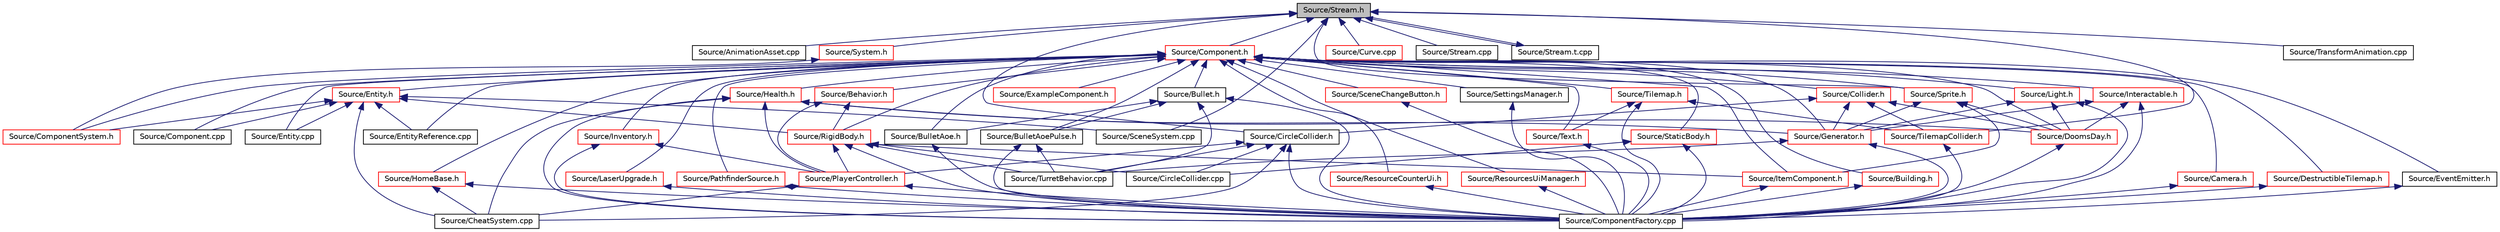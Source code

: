 digraph "Source/Stream.h"
{
 // LATEX_PDF_SIZE
  edge [fontname="Helvetica",fontsize="10",labelfontname="Helvetica",labelfontsize="10"];
  node [fontname="Helvetica",fontsize="10",shape=record];
  Node1 [label="Source/Stream.h",height=0.2,width=0.4,color="black", fillcolor="grey75", style="filled", fontcolor="black",tooltip="JSON File reading/writing."];
  Node1 -> Node2 [dir="back",color="midnightblue",fontsize="10",style="solid",fontname="Helvetica"];
  Node2 [label="Source/AnimationAsset.cpp",height=0.2,width=0.4,color="black", fillcolor="white", style="filled",URL="$dc/d5d/AnimationAsset_8cpp.html",tooltip="Asset that contains information about a spritesheet animation."];
  Node1 -> Node3 [dir="back",color="midnightblue",fontsize="10",style="solid",fontname="Helvetica"];
  Node3 [label="Source/CircleCollider.h",height=0.2,width=0.4,color="black", fillcolor="white", style="filled",URL="$dc/d8f/CircleCollider_8h.html",tooltip="Circle-shaped collider."];
  Node3 -> Node4 [dir="back",color="midnightblue",fontsize="10",style="solid",fontname="Helvetica"];
  Node4 [label="Source/CheatSystem.cpp",height=0.2,width=0.4,color="black", fillcolor="white", style="filled",URL="$da/d87/CheatSystem_8cpp.html",tooltip="CheatSystem Class definition."];
  Node3 -> Node5 [dir="back",color="midnightblue",fontsize="10",style="solid",fontname="Helvetica"];
  Node5 [label="Source/CircleCollider.cpp",height=0.2,width=0.4,color="black", fillcolor="white", style="filled",URL="$db/db5/CircleCollider_8cpp.html",tooltip="Circle-shaped collider."];
  Node3 -> Node6 [dir="back",color="midnightblue",fontsize="10",style="solid",fontname="Helvetica"];
  Node6 [label="Source/ComponentFactory.cpp",height=0.2,width=0.4,color="black", fillcolor="white", style="filled",URL="$dc/def/ComponentFactory_8cpp.html",tooltip="Definitions for the component factory class."];
  Node3 -> Node7 [dir="back",color="midnightblue",fontsize="10",style="solid",fontname="Helvetica"];
  Node7 [label="Source/PlayerController.h",height=0.2,width=0.4,color="red", fillcolor="white", style="filled",URL="$db/db4/PlayerController_8h.html",tooltip="PlayerController Behaviour Class."];
  Node7 -> Node4 [dir="back",color="midnightblue",fontsize="10",style="solid",fontname="Helvetica"];
  Node7 -> Node6 [dir="back",color="midnightblue",fontsize="10",style="solid",fontname="Helvetica"];
  Node3 -> Node11 [dir="back",color="midnightblue",fontsize="10",style="solid",fontname="Helvetica"];
  Node11 [label="Source/TurretBehavior.cpp",height=0.2,width=0.4,color="black", fillcolor="white", style="filled",URL="$dc/d0a/TurretBehavior_8cpp.html",tooltip="Behavior Compenent for Basic Turret"];
  Node1 -> Node12 [dir="back",color="midnightblue",fontsize="10",style="solid",fontname="Helvetica"];
  Node12 [label="Source/Component.h",height=0.2,width=0.4,color="red", fillcolor="white", style="filled",URL="$d0/da1/Component_8h.html",tooltip="Virtual component header."];
  Node12 -> Node13 [dir="back",color="midnightblue",fontsize="10",style="solid",fontname="Helvetica"];
  Node13 [label="Source/Behavior.h",height=0.2,width=0.4,color="red", fillcolor="white", style="filled",URL="$d8/dd5/Behavior_8h.html",tooltip="Virtual behavior component header."];
  Node13 -> Node7 [dir="back",color="midnightblue",fontsize="10",style="solid",fontname="Helvetica"];
  Node13 -> Node67 [dir="back",color="midnightblue",fontsize="10",style="solid",fontname="Helvetica"];
  Node67 [label="Source/RigidBody.h",height=0.2,width=0.4,color="red", fillcolor="white", style="filled",URL="$dc/da0/RigidBody_8h_source.html",tooltip=" "];
  Node67 -> Node5 [dir="back",color="midnightblue",fontsize="10",style="solid",fontname="Helvetica"];
  Node67 -> Node6 [dir="back",color="midnightblue",fontsize="10",style="solid",fontname="Helvetica"];
  Node67 -> Node31 [dir="back",color="midnightblue",fontsize="10",style="solid",fontname="Helvetica"];
  Node31 [label="Source/ItemComponent.h",height=0.2,width=0.4,color="red", fillcolor="white", style="filled",URL="$d0/d5d/ItemComponent_8h.html",tooltip="Item in the world that can be picked up."];
  Node31 -> Node6 [dir="back",color="midnightblue",fontsize="10",style="solid",fontname="Helvetica"];
  Node67 -> Node7 [dir="back",color="midnightblue",fontsize="10",style="solid",fontname="Helvetica"];
  Node67 -> Node11 [dir="back",color="midnightblue",fontsize="10",style="solid",fontname="Helvetica"];
  Node12 -> Node85 [dir="back",color="midnightblue",fontsize="10",style="solid",fontname="Helvetica"];
  Node85 [label="Source/Building.h",height=0.2,width=0.4,color="red", fillcolor="white", style="filled",URL="$d8/dac/Building_8h.html",tooltip="Building Component Class."];
  Node85 -> Node6 [dir="back",color="midnightblue",fontsize="10",style="solid",fontname="Helvetica"];
  Node12 -> Node86 [dir="back",color="midnightblue",fontsize="10",style="solid",fontname="Helvetica"];
  Node86 [label="Source/Bullet.h",height=0.2,width=0.4,color="black", fillcolor="white", style="filled",URL="$d4/d9a/Bullet_8h_source.html",tooltip=" "];
  Node86 -> Node87 [dir="back",color="midnightblue",fontsize="10",style="solid",fontname="Helvetica"];
  Node87 [label="Source/BulletAoe.h",height=0.2,width=0.4,color="black", fillcolor="white", style="filled",URL="$db/d2f/BulletAoe_8h_source.html",tooltip=" "];
  Node87 -> Node6 [dir="back",color="midnightblue",fontsize="10",style="solid",fontname="Helvetica"];
  Node86 -> Node88 [dir="back",color="midnightblue",fontsize="10",style="solid",fontname="Helvetica"];
  Node88 [label="Source/BulletAoePulse.h",height=0.2,width=0.4,color="black", fillcolor="white", style="filled",URL="$d2/d2a/BulletAoePulse_8h_source.html",tooltip=" "];
  Node88 -> Node6 [dir="back",color="midnightblue",fontsize="10",style="solid",fontname="Helvetica"];
  Node88 -> Node11 [dir="back",color="midnightblue",fontsize="10",style="solid",fontname="Helvetica"];
  Node86 -> Node6 [dir="back",color="midnightblue",fontsize="10",style="solid",fontname="Helvetica"];
  Node86 -> Node11 [dir="back",color="midnightblue",fontsize="10",style="solid",fontname="Helvetica"];
  Node12 -> Node87 [dir="back",color="midnightblue",fontsize="10",style="solid",fontname="Helvetica"];
  Node12 -> Node88 [dir="back",color="midnightblue",fontsize="10",style="solid",fontname="Helvetica"];
  Node12 -> Node89 [dir="back",color="midnightblue",fontsize="10",style="solid",fontname="Helvetica"];
  Node89 [label="Source/Camera.h",height=0.2,width=0.4,color="red", fillcolor="white", style="filled",URL="$dd/de4/Camera_8h.html",tooltip="Camera component for rendering."];
  Node89 -> Node6 [dir="back",color="midnightblue",fontsize="10",style="solid",fontname="Helvetica"];
  Node12 -> Node101 [dir="back",color="midnightblue",fontsize="10",style="solid",fontname="Helvetica"];
  Node101 [label="Source/Collider.h",height=0.2,width=0.4,color="red", fillcolor="white", style="filled",URL="$de/d94/Collider_8h.html",tooltip="Base component for detecting collisions."];
  Node101 -> Node3 [dir="back",color="midnightblue",fontsize="10",style="solid",fontname="Helvetica"];
  Node101 -> Node25 [dir="back",color="midnightblue",fontsize="10",style="solid",fontname="Helvetica"];
  Node25 [label="Source/DoomsDay.h",height=0.2,width=0.4,color="red", fillcolor="white", style="filled",URL="$de/d36/DoomsDay_8h_source.html",tooltip=" "];
  Node25 -> Node6 [dir="back",color="midnightblue",fontsize="10",style="solid",fontname="Helvetica"];
  Node101 -> Node27 [dir="back",color="midnightblue",fontsize="10",style="solid",fontname="Helvetica"];
  Node27 [label="Source/Generator.h",height=0.2,width=0.4,color="red", fillcolor="white", style="filled",URL="$d9/d12/Generator_8h_source.html",tooltip=" "];
  Node27 -> Node6 [dir="back",color="midnightblue",fontsize="10",style="solid",fontname="Helvetica"];
  Node27 -> Node11 [dir="back",color="midnightblue",fontsize="10",style="solid",fontname="Helvetica"];
  Node101 -> Node102 [dir="back",color="midnightblue",fontsize="10",style="solid",fontname="Helvetica"];
  Node102 [label="Source/TilemapCollider.h",height=0.2,width=0.4,color="red", fillcolor="white", style="filled",URL="$d8/d92/TilemapCollider_8h.html",tooltip="tilemap collider"];
  Node102 -> Node6 [dir="back",color="midnightblue",fontsize="10",style="solid",fontname="Helvetica"];
  Node12 -> Node103 [dir="back",color="midnightblue",fontsize="10",style="solid",fontname="Helvetica"];
  Node103 [label="Source/Component.cpp",height=0.2,width=0.4,color="black", fillcolor="white", style="filled",URL="$d4/d92/Component_8cpp.html",tooltip="Virtual component header."];
  Node12 -> Node104 [dir="back",color="midnightblue",fontsize="10",style="solid",fontname="Helvetica"];
  Node104 [label="Source/ComponentSystem.h",height=0.2,width=0.4,color="red", fillcolor="white", style="filled",URL="$dc/dbb/ComponentSystem_8h.html",tooltip="System that keeps track of a specific kind of Component."];
  Node12 -> Node112 [dir="back",color="midnightblue",fontsize="10",style="solid",fontname="Helvetica"];
  Node112 [label="Source/DestructibleTilemap.h",height=0.2,width=0.4,color="red", fillcolor="white", style="filled",URL="$da/d1e/DestructibleTilemap_8h.html",tooltip="Component responsible for handling the breaking of tiles with varrying strengths."];
  Node112 -> Node6 [dir="back",color="midnightblue",fontsize="10",style="solid",fontname="Helvetica"];
  Node12 -> Node25 [dir="back",color="midnightblue",fontsize="10",style="solid",fontname="Helvetica"];
  Node12 -> Node108 [dir="back",color="midnightblue",fontsize="10",style="solid",fontname="Helvetica"];
  Node108 [label="Source/Entity.cpp",height=0.2,width=0.4,color="black", fillcolor="white", style="filled",URL="$df/de9/Entity_8cpp.html",tooltip="Function definitions for the Entity class."];
  Node12 -> Node113 [dir="back",color="midnightblue",fontsize="10",style="solid",fontname="Helvetica"];
  Node113 [label="Source/Entity.h",height=0.2,width=0.4,color="red", fillcolor="white", style="filled",URL="$d4/da0/Entity_8h.html",tooltip="Entity class which holds Components."];
  Node113 -> Node4 [dir="back",color="midnightblue",fontsize="10",style="solid",fontname="Helvetica"];
  Node113 -> Node103 [dir="back",color="midnightblue",fontsize="10",style="solid",fontname="Helvetica"];
  Node113 -> Node104 [dir="back",color="midnightblue",fontsize="10",style="solid",fontname="Helvetica"];
  Node113 -> Node108 [dir="back",color="midnightblue",fontsize="10",style="solid",fontname="Helvetica"];
  Node113 -> Node143 [dir="back",color="midnightblue",fontsize="10",style="solid",fontname="Helvetica"];
  Node143 [label="Source/EntityReference.cpp",height=0.2,width=0.4,color="black", fillcolor="white", style="filled",URL="$de/d23/EntityReference_8cpp.html",tooltip="a reference to an Entity in the scene"];
  Node113 -> Node67 [dir="back",color="midnightblue",fontsize="10",style="solid",fontname="Helvetica"];
  Node113 -> Node140 [dir="back",color="midnightblue",fontsize="10",style="solid",fontname="Helvetica"];
  Node140 [label="Source/SceneSystem.cpp",height=0.2,width=0.4,color="black", fillcolor="white", style="filled",URL="$df/dce/SceneSystem_8cpp.html",tooltip="handles the process of resetting and changing scenes"];
  Node12 -> Node143 [dir="back",color="midnightblue",fontsize="10",style="solid",fontname="Helvetica"];
  Node12 -> Node150 [dir="back",color="midnightblue",fontsize="10",style="solid",fontname="Helvetica"];
  Node150 [label="Source/EventEmitter.h",height=0.2,width=0.4,color="black", fillcolor="white", style="filled",URL="$db/df7/EventEmitter_8h_source.html",tooltip=" "];
  Node150 -> Node6 [dir="back",color="midnightblue",fontsize="10",style="solid",fontname="Helvetica"];
  Node12 -> Node151 [dir="back",color="midnightblue",fontsize="10",style="solid",fontname="Helvetica"];
  Node151 [label="Source/ExampleComponent.h",height=0.2,width=0.4,color="red", fillcolor="white", style="filled",URL="$dd/db2/ExampleComponent_8h.html",tooltip="DESCRIPTION HERE."];
  Node12 -> Node27 [dir="back",color="midnightblue",fontsize="10",style="solid",fontname="Helvetica"];
  Node12 -> Node153 [dir="back",color="midnightblue",fontsize="10",style="solid",fontname="Helvetica"];
  Node153 [label="Source/Health.h",height=0.2,width=0.4,color="red", fillcolor="white", style="filled",URL="$d6/d85/Health_8h_source.html",tooltip=" "];
  Node153 -> Node4 [dir="back",color="midnightblue",fontsize="10",style="solid",fontname="Helvetica"];
  Node153 -> Node6 [dir="back",color="midnightblue",fontsize="10",style="solid",fontname="Helvetica"];
  Node153 -> Node25 [dir="back",color="midnightblue",fontsize="10",style="solid",fontname="Helvetica"];
  Node153 -> Node27 [dir="back",color="midnightblue",fontsize="10",style="solid",fontname="Helvetica"];
  Node153 -> Node7 [dir="back",color="midnightblue",fontsize="10",style="solid",fontname="Helvetica"];
  Node12 -> Node29 [dir="back",color="midnightblue",fontsize="10",style="solid",fontname="Helvetica"];
  Node29 [label="Source/HomeBase.h",height=0.2,width=0.4,color="red", fillcolor="white", style="filled",URL="$d9/d7c/HomeBase_8h_source.html",tooltip=" "];
  Node29 -> Node4 [dir="back",color="midnightblue",fontsize="10",style="solid",fontname="Helvetica"];
  Node29 -> Node6 [dir="back",color="midnightblue",fontsize="10",style="solid",fontname="Helvetica"];
  Node12 -> Node154 [dir="back",color="midnightblue",fontsize="10",style="solid",fontname="Helvetica"];
  Node154 [label="Source/Interactable.h",height=0.2,width=0.4,color="red", fillcolor="white", style="filled",URL="$d6/dc1/Interactable_8h.html",tooltip="Component which can be interacted with by pressing a button when nearby."];
  Node154 -> Node6 [dir="back",color="midnightblue",fontsize="10",style="solid",fontname="Helvetica"];
  Node154 -> Node25 [dir="back",color="midnightblue",fontsize="10",style="solid",fontname="Helvetica"];
  Node154 -> Node27 [dir="back",color="midnightblue",fontsize="10",style="solid",fontname="Helvetica"];
  Node12 -> Node155 [dir="back",color="midnightblue",fontsize="10",style="solid",fontname="Helvetica"];
  Node155 [label="Source/Inventory.h",height=0.2,width=0.4,color="red", fillcolor="white", style="filled",URL="$d8/d7e/Inventory_8h.html",tooltip="Inventory component that stores items."];
  Node155 -> Node6 [dir="back",color="midnightblue",fontsize="10",style="solid",fontname="Helvetica"];
  Node155 -> Node7 [dir="back",color="midnightblue",fontsize="10",style="solid",fontname="Helvetica"];
  Node12 -> Node31 [dir="back",color="midnightblue",fontsize="10",style="solid",fontname="Helvetica"];
  Node12 -> Node156 [dir="back",color="midnightblue",fontsize="10",style="solid",fontname="Helvetica"];
  Node156 [label="Source/LaserUpgrade.h",height=0.2,width=0.4,color="red", fillcolor="white", style="filled",URL="$dc/d74/LaserUpgrade_8h.html",tooltip="collectable upgrade to the player's MiningLaser"];
  Node156 -> Node6 [dir="back",color="midnightblue",fontsize="10",style="solid",fontname="Helvetica"];
  Node12 -> Node157 [dir="back",color="midnightblue",fontsize="10",style="solid",fontname="Helvetica"];
  Node157 [label="Source/Light.h",height=0.2,width=0.4,color="red", fillcolor="white", style="filled",URL="$d4/d73/Light_8h.html",tooltip="Light source component. It shines."];
  Node157 -> Node6 [dir="back",color="midnightblue",fontsize="10",style="solid",fontname="Helvetica"];
  Node157 -> Node25 [dir="back",color="midnightblue",fontsize="10",style="solid",fontname="Helvetica"];
  Node157 -> Node27 [dir="back",color="midnightblue",fontsize="10",style="solid",fontname="Helvetica"];
  Node12 -> Node158 [dir="back",color="midnightblue",fontsize="10",style="solid",fontname="Helvetica"];
  Node158 [label="Source/PathfinderSource.h",height=0.2,width=0.4,color="red", fillcolor="white", style="filled",URL="$d1/dcd/PathfinderSource_8h.html",tooltip="Defines parent entity as the map for pathfinding."];
  Node158 -> Node6 [dir="back",color="midnightblue",fontsize="10",style="solid",fontname="Helvetica"];
  Node12 -> Node159 [dir="back",color="midnightblue",fontsize="10",style="solid",fontname="Helvetica"];
  Node159 [label="Source/ResourceCounterUi.h",height=0.2,width=0.4,color="red", fillcolor="white", style="filled",URL="$dd/d9c/ResourceCounterUi_8h.html",tooltip="Ui Component that displays a resource sprite and a count."];
  Node159 -> Node6 [dir="back",color="midnightblue",fontsize="10",style="solid",fontname="Helvetica"];
  Node12 -> Node118 [dir="back",color="midnightblue",fontsize="10",style="solid",fontname="Helvetica"];
  Node118 [label="Source/ResourcesUiManager.h",height=0.2,width=0.4,color="red", fillcolor="white", style="filled",URL="$d6/d1f/ResourcesUiManager_8h.html",tooltip="Component that manages the UI for displaying what resources a player currently has."];
  Node118 -> Node6 [dir="back",color="midnightblue",fontsize="10",style="solid",fontname="Helvetica"];
  Node12 -> Node67 [dir="back",color="midnightblue",fontsize="10",style="solid",fontname="Helvetica"];
  Node12 -> Node160 [dir="back",color="midnightblue",fontsize="10",style="solid",fontname="Helvetica"];
  Node160 [label="Source/SceneChangeButton.h",height=0.2,width=0.4,color="red", fillcolor="white", style="filled",URL="$de/d19/SceneChangeButton_8h.html",tooltip="Component that changes the scene when clicked."];
  Node160 -> Node6 [dir="back",color="midnightblue",fontsize="10",style="solid",fontname="Helvetica"];
  Node12 -> Node119 [dir="back",color="midnightblue",fontsize="10",style="solid",fontname="Helvetica"];
  Node119 [label="Source/SettingsManager.h",height=0.2,width=0.4,color="black", fillcolor="white", style="filled",URL="$d9/d4a/SettingsManager_8h.html",tooltip="Settings Manager Class."];
  Node119 -> Node6 [dir="back",color="midnightblue",fontsize="10",style="solid",fontname="Helvetica"];
  Node12 -> Node120 [dir="back",color="midnightblue",fontsize="10",style="solid",fontname="Helvetica"];
  Node120 [label="Source/Sprite.h",height=0.2,width=0.4,color="red", fillcolor="white", style="filled",URL="$d7/d31/Sprite_8h_source.html",tooltip=" "];
  Node120 -> Node25 [dir="back",color="midnightblue",fontsize="10",style="solid",fontname="Helvetica"];
  Node120 -> Node27 [dir="back",color="midnightblue",fontsize="10",style="solid",fontname="Helvetica"];
  Node120 -> Node31 [dir="back",color="midnightblue",fontsize="10",style="solid",fontname="Helvetica"];
  Node12 -> Node161 [dir="back",color="midnightblue",fontsize="10",style="solid",fontname="Helvetica"];
  Node161 [label="Source/StaticBody.h",height=0.2,width=0.4,color="red", fillcolor="white", style="filled",URL="$dd/d7f/StaticBody_8h.html",tooltip="pysics body which can be collided with and does not move"];
  Node161 -> Node5 [dir="back",color="midnightblue",fontsize="10",style="solid",fontname="Helvetica"];
  Node161 -> Node6 [dir="back",color="midnightblue",fontsize="10",style="solid",fontname="Helvetica"];
  Node12 -> Node147 [dir="back",color="midnightblue",fontsize="10",style="solid",fontname="Helvetica"];
  Node147 [label="Source/Text.h",height=0.2,width=0.4,color="red", fillcolor="white", style="filled",URL="$d6/d35/Text_8h.html",tooltip="Component that makes use of Tilemap to draw text."];
  Node147 -> Node6 [dir="back",color="midnightblue",fontsize="10",style="solid",fontname="Helvetica"];
  Node12 -> Node146 [dir="back",color="midnightblue",fontsize="10",style="solid",fontname="Helvetica"];
  Node146 [label="Source/Tilemap.h",height=0.2,width=0.4,color="red", fillcolor="white", style="filled",URL="$d8/d44/Tilemap_8h.html",tooltip="Tilemap component - loads and manages a tilemap array."];
  Node146 -> Node6 [dir="back",color="midnightblue",fontsize="10",style="solid",fontname="Helvetica"];
  Node146 -> Node147 [dir="back",color="midnightblue",fontsize="10",style="solid",fontname="Helvetica"];
  Node146 -> Node102 [dir="back",color="midnightblue",fontsize="10",style="solid",fontname="Helvetica"];
  Node1 -> Node171 [dir="back",color="midnightblue",fontsize="10",style="solid",fontname="Helvetica"];
  Node171 [label="Source/Curve.cpp",height=0.2,width=0.4,color="red", fillcolor="white", style="filled",URL="$de/d47/Curve_8cpp.html",tooltip="class for interpolating between sequences of values"];
  Node1 -> Node140 [dir="back",color="midnightblue",fontsize="10",style="solid",fontname="Helvetica"];
  Node1 -> Node120 [dir="back",color="midnightblue",fontsize="10",style="solid",fontname="Helvetica"];
  Node1 -> Node175 [dir="back",color="midnightblue",fontsize="10",style="solid",fontname="Helvetica"];
  Node175 [label="Source/Stream.cpp",height=0.2,width=0.4,color="black", fillcolor="white", style="filled",URL="$dd/d8c/Stream_8cpp.html",tooltip="JSON File reading/writing."];
  Node1 -> Node176 [dir="back",color="midnightblue",fontsize="10",style="solid",fontname="Helvetica"];
  Node176 [label="Source/Stream.t.cpp",height=0.2,width=0.4,color="black", fillcolor="white", style="filled",URL="$d5/d73/Stream_8t_8cpp.html",tooltip="JSON File reading/writing."];
  Node176 -> Node1 [dir="back",color="midnightblue",fontsize="10",style="solid",fontname="Helvetica"];
  Node1 -> Node177 [dir="back",color="midnightblue",fontsize="10",style="solid",fontname="Helvetica"];
  Node177 [label="Source/System.h",height=0.2,width=0.4,color="red", fillcolor="white", style="filled",URL="$db/d39/System_8h.html",tooltip="Base class for all Systems."];
  Node177 -> Node104 [dir="back",color="midnightblue",fontsize="10",style="solid",fontname="Helvetica"];
  Node1 -> Node102 [dir="back",color="midnightblue",fontsize="10",style="solid",fontname="Helvetica"];
  Node1 -> Node174 [dir="back",color="midnightblue",fontsize="10",style="solid",fontname="Helvetica"];
  Node174 [label="Source/TransformAnimation.cpp",height=0.2,width=0.4,color="black", fillcolor="white", style="filled",URL="$d8/dcc/TransformAnimation_8cpp.html",tooltip="Asset that animates a Transform with Curves."];
}
